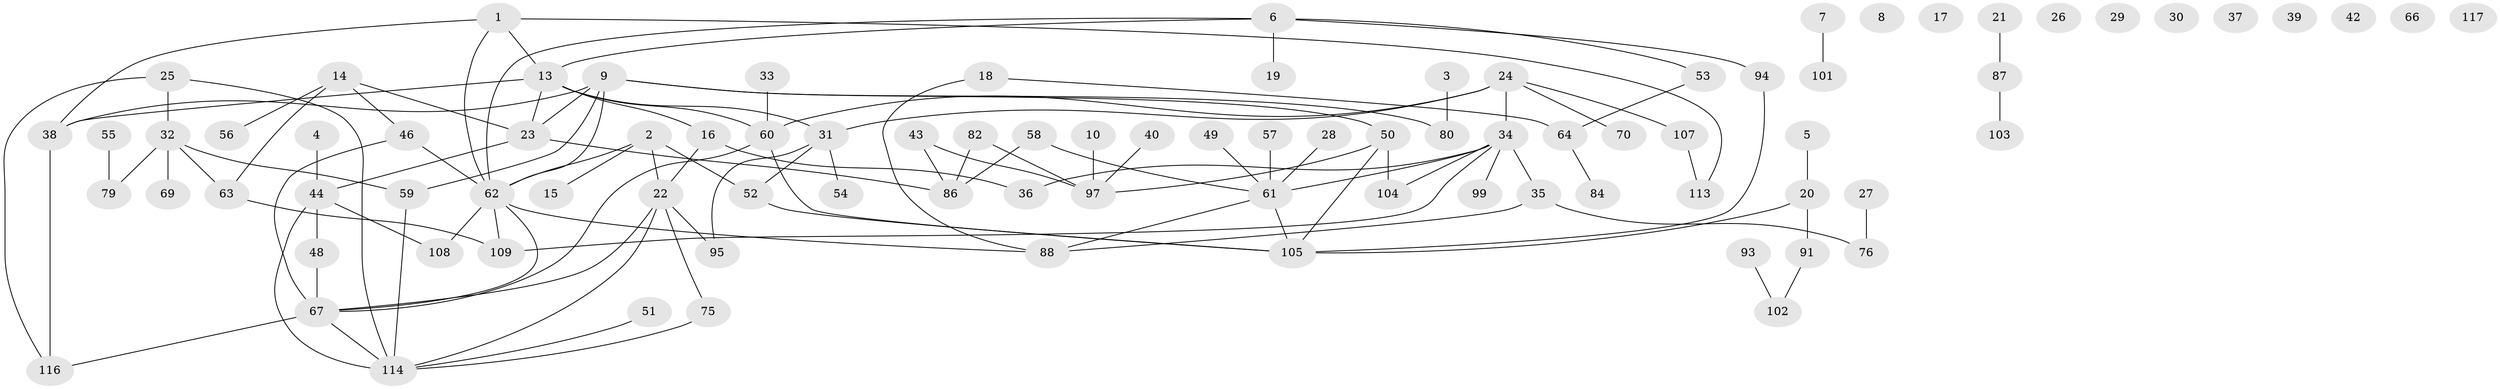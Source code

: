 // original degree distribution, {3: 0.18548387096774194, 1: 0.23387096774193547, 2: 0.28225806451612906, 0: 0.07258064516129033, 5: 0.06451612903225806, 4: 0.12903225806451613, 7: 0.008064516129032258, 9: 0.008064516129032258, 6: 0.016129032258064516}
// Generated by graph-tools (version 1.1) at 2025/41/03/06/25 10:41:19]
// undirected, 90 vertices, 114 edges
graph export_dot {
graph [start="1"]
  node [color=gray90,style=filled];
  1 [super="+120"];
  2 [super="+11"];
  3;
  4;
  5 [super="+118"];
  6 [super="+122"];
  7;
  8;
  9 [super="+12"];
  10;
  13 [super="+115"];
  14;
  15;
  16;
  17;
  18;
  19 [super="+45"];
  20 [super="+47"];
  21;
  22 [super="+106"];
  23 [super="+41"];
  24 [super="+112"];
  25 [super="+83"];
  26 [super="+110"];
  27;
  28;
  29;
  30;
  31 [super="+65"];
  32 [super="+72"];
  33;
  34 [super="+96"];
  35;
  36;
  37;
  38 [super="+100"];
  39;
  40;
  42;
  43;
  44 [super="+74"];
  46;
  48;
  49;
  50 [super="+77"];
  51;
  52 [super="+68"];
  53;
  54;
  55;
  56 [super="+119"];
  57;
  58;
  59 [super="+73"];
  60;
  61 [super="+85"];
  62 [super="+78"];
  63 [super="+81"];
  64 [super="+71"];
  66;
  67 [super="+92"];
  69;
  70;
  75;
  76;
  79 [super="+90"];
  80;
  82;
  84;
  86 [super="+89"];
  87;
  88;
  91;
  93;
  94 [super="+124"];
  95 [super="+98"];
  97 [super="+111"];
  99;
  101;
  102;
  103;
  104;
  105 [super="+121"];
  107;
  108;
  109;
  113;
  114 [super="+123"];
  116;
  117;
  1 -- 38;
  1 -- 62;
  1 -- 13;
  1 -- 113;
  2 -- 15;
  2 -- 52;
  2 -- 62 [weight=2];
  2 -- 22;
  3 -- 80;
  4 -- 44;
  5 -- 20;
  6 -- 62;
  6 -- 19;
  6 -- 53;
  6 -- 13;
  6 -- 94;
  7 -- 101;
  9 -- 59;
  9 -- 80;
  9 -- 38;
  9 -- 62;
  9 -- 50;
  9 -- 23;
  10 -- 97;
  13 -- 60;
  13 -- 16;
  13 -- 38;
  13 -- 31;
  13 -- 23;
  14 -- 23;
  14 -- 46;
  14 -- 63;
  14 -- 56;
  16 -- 22;
  16 -- 36;
  18 -- 88;
  18 -- 64;
  20 -- 91;
  20 -- 105;
  21 -- 87;
  22 -- 75;
  22 -- 95 [weight=2];
  22 -- 114;
  22 -- 67;
  23 -- 44;
  23 -- 86;
  24 -- 60;
  24 -- 107;
  24 -- 34;
  24 -- 70;
  24 -- 31;
  25 -- 116;
  25 -- 114;
  25 -- 32;
  27 -- 76;
  28 -- 61;
  31 -- 54;
  31 -- 95;
  31 -- 52;
  32 -- 63;
  32 -- 79;
  32 -- 59;
  32 -- 69;
  33 -- 60;
  34 -- 35;
  34 -- 109;
  34 -- 99;
  34 -- 36;
  34 -- 104;
  34 -- 61;
  35 -- 76;
  35 -- 88;
  38 -- 116;
  40 -- 97;
  43 -- 97;
  43 -- 86;
  44 -- 48;
  44 -- 108;
  44 -- 114;
  46 -- 62;
  46 -- 67;
  48 -- 67;
  49 -- 61;
  50 -- 97;
  50 -- 104;
  50 -- 105;
  51 -- 114;
  52 -- 105;
  53 -- 64;
  55 -- 79;
  57 -- 61;
  58 -- 61;
  58 -- 86;
  59 -- 114;
  60 -- 67;
  60 -- 105;
  61 -- 88;
  61 -- 105;
  62 -- 88;
  62 -- 108;
  62 -- 109;
  62 -- 67;
  63 -- 109;
  64 -- 84;
  67 -- 114;
  67 -- 116;
  75 -- 114;
  82 -- 97;
  82 -- 86;
  87 -- 103;
  91 -- 102;
  93 -- 102;
  94 -- 105;
  107 -- 113;
}
